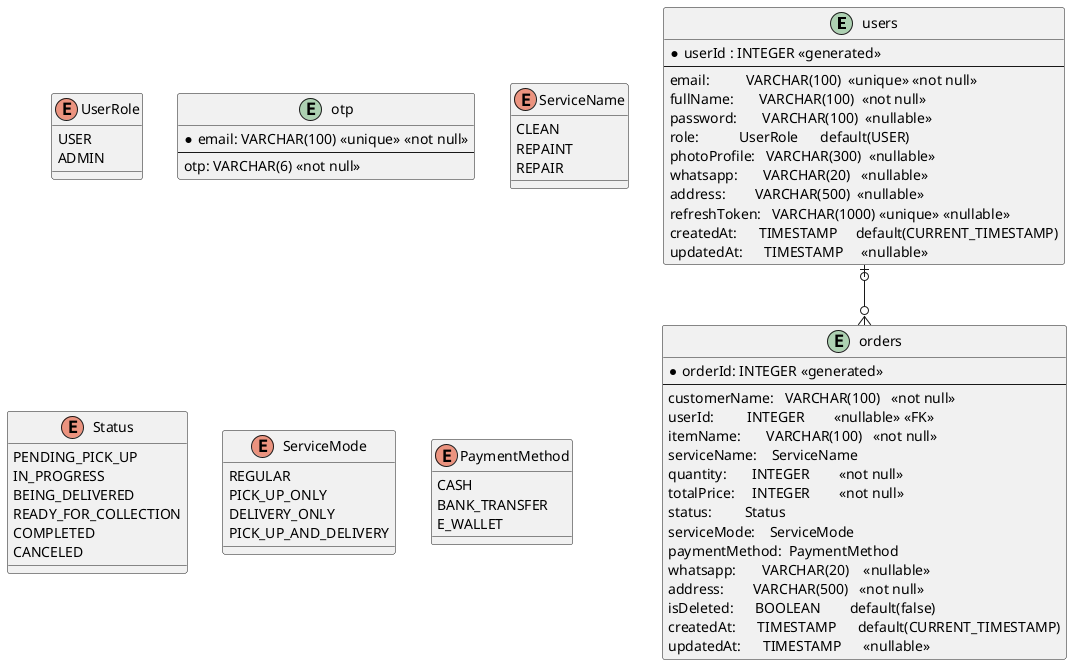 @startuml

entity "users" as User {
    *userId : INTEGER <<generated>>
    --
    email:          VARCHAR(100)  <<unique>> <<not null>>
    fullName:       VARCHAR(100)  <<not null>>
    password:       VARCHAR(100)  <<nullable>>
    role:           UserRole      default(USER)
    photoProfile:   VARCHAR(300)  <<nullable>>
    whatsapp:       VARCHAR(20)   <<nullable>>
    address:        VARCHAR(500)  <<nullable>>
    refreshToken:   VARCHAR(1000) <<unique>> <<nullable>>
    createdAt:      TIMESTAMP     default(CURRENT_TIMESTAMP)
    updatedAt:      TIMESTAMP     <<nullable>>
}

enum UserRole {
    USER
    ADMIN
}

entity "otp" as Otp {
    *email: VARCHAR(100) <<unique>> <<not null>>
    --
    otp: VARCHAR(6) <<not null>>
}


entity "orders" as Order {
    *orderId: INTEGER <<generated>>
    --
    customerName:   VARCHAR(100)   <<not null>>
    userId:         INTEGER        <<nullable>> <<FK>>
    itemName:       VARCHAR(100)   <<not null>>
    serviceName:    ServiceName
    quantity:       INTEGER        <<not null>>
    totalPrice:     INTEGER        <<not null>>
    status:         Status
    serviceMode:    ServiceMode
    paymentMethod:  PaymentMethod
    whatsapp:       VARCHAR(20)    <<nullable>>
    address:        VARCHAR(500)   <<not null>>
    isDeleted:      BOOLEAN        default(false)
    createdAt:      TIMESTAMP      default(CURRENT_TIMESTAMP)
    updatedAt:      TIMESTAMP      <<nullable>>
}

enum ServiceName {
    CLEAN
    REPAINT
    REPAIR
}

enum Status {
    PENDING_PICK_UP
    IN_PROGRESS
    BEING_DELIVERED
    READY_FOR_COLLECTION
    COMPLETED
    CANCELED
}

enum ServiceMode {
    REGULAR
    PICK_UP_ONLY
    DELIVERY_ONLY
    PICK_UP_AND_DELIVERY
}

enum PaymentMethod {
    CASH
    BANK_TRANSFER
    E_WALLET
}


User |o--o{ Order

@enduml
